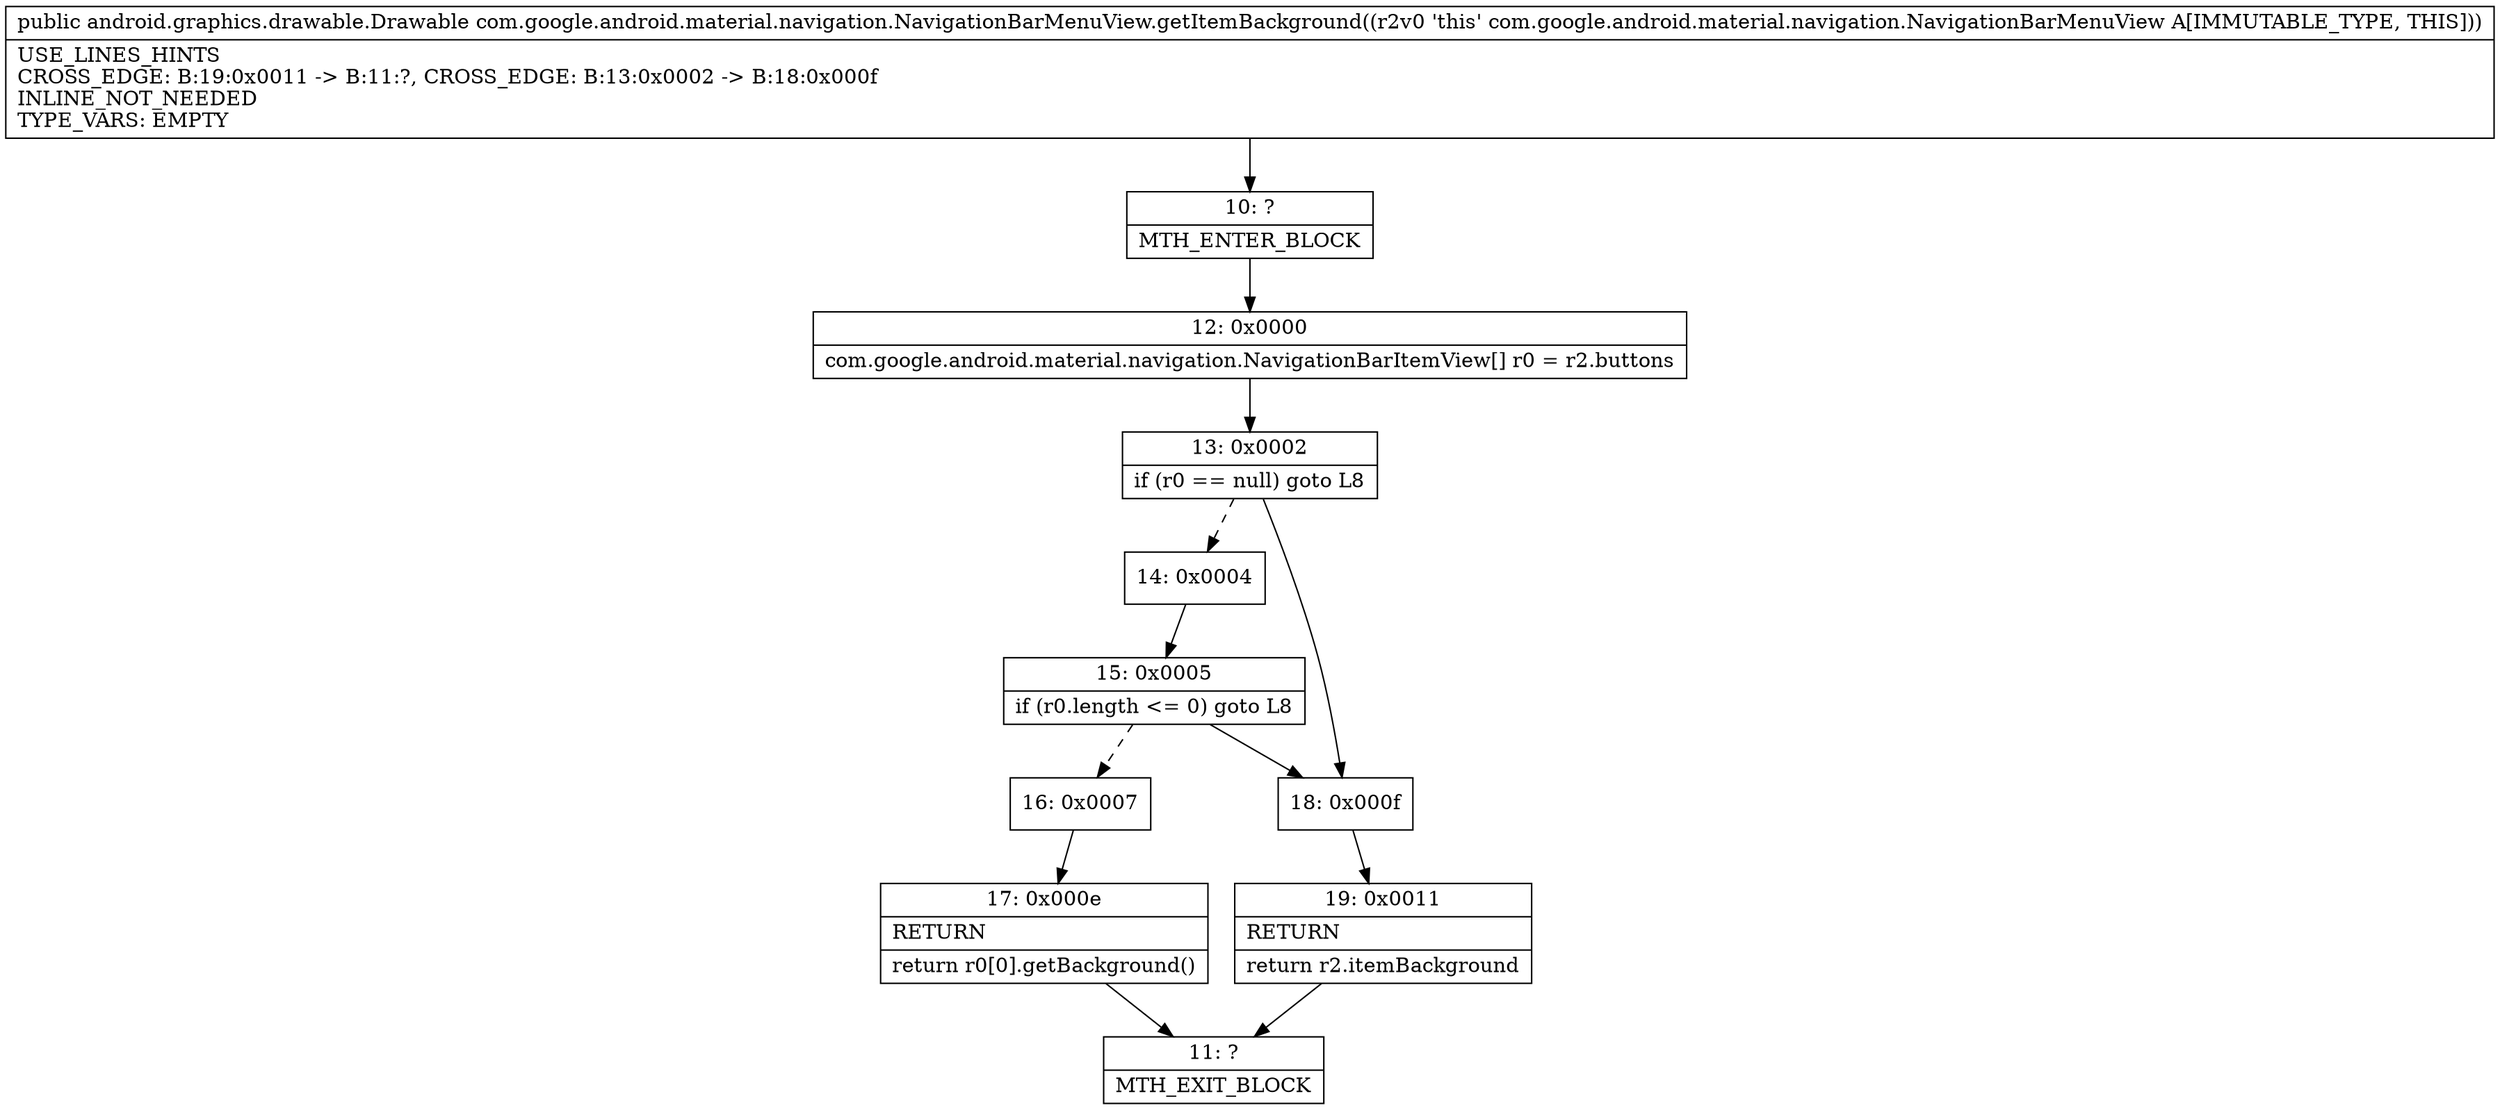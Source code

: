 digraph "CFG forcom.google.android.material.navigation.NavigationBarMenuView.getItemBackground()Landroid\/graphics\/drawable\/Drawable;" {
Node_10 [shape=record,label="{10\:\ ?|MTH_ENTER_BLOCK\l}"];
Node_12 [shape=record,label="{12\:\ 0x0000|com.google.android.material.navigation.NavigationBarItemView[] r0 = r2.buttons\l}"];
Node_13 [shape=record,label="{13\:\ 0x0002|if (r0 == null) goto L8\l}"];
Node_14 [shape=record,label="{14\:\ 0x0004}"];
Node_15 [shape=record,label="{15\:\ 0x0005|if (r0.length \<= 0) goto L8\l}"];
Node_16 [shape=record,label="{16\:\ 0x0007}"];
Node_17 [shape=record,label="{17\:\ 0x000e|RETURN\l|return r0[0].getBackground()\l}"];
Node_11 [shape=record,label="{11\:\ ?|MTH_EXIT_BLOCK\l}"];
Node_18 [shape=record,label="{18\:\ 0x000f}"];
Node_19 [shape=record,label="{19\:\ 0x0011|RETURN\l|return r2.itemBackground\l}"];
MethodNode[shape=record,label="{public android.graphics.drawable.Drawable com.google.android.material.navigation.NavigationBarMenuView.getItemBackground((r2v0 'this' com.google.android.material.navigation.NavigationBarMenuView A[IMMUTABLE_TYPE, THIS]))  | USE_LINES_HINTS\lCROSS_EDGE: B:19:0x0011 \-\> B:11:?, CROSS_EDGE: B:13:0x0002 \-\> B:18:0x000f\lINLINE_NOT_NEEDED\lTYPE_VARS: EMPTY\l}"];
MethodNode -> Node_10;Node_10 -> Node_12;
Node_12 -> Node_13;
Node_13 -> Node_14[style=dashed];
Node_13 -> Node_18;
Node_14 -> Node_15;
Node_15 -> Node_16[style=dashed];
Node_15 -> Node_18;
Node_16 -> Node_17;
Node_17 -> Node_11;
Node_18 -> Node_19;
Node_19 -> Node_11;
}

